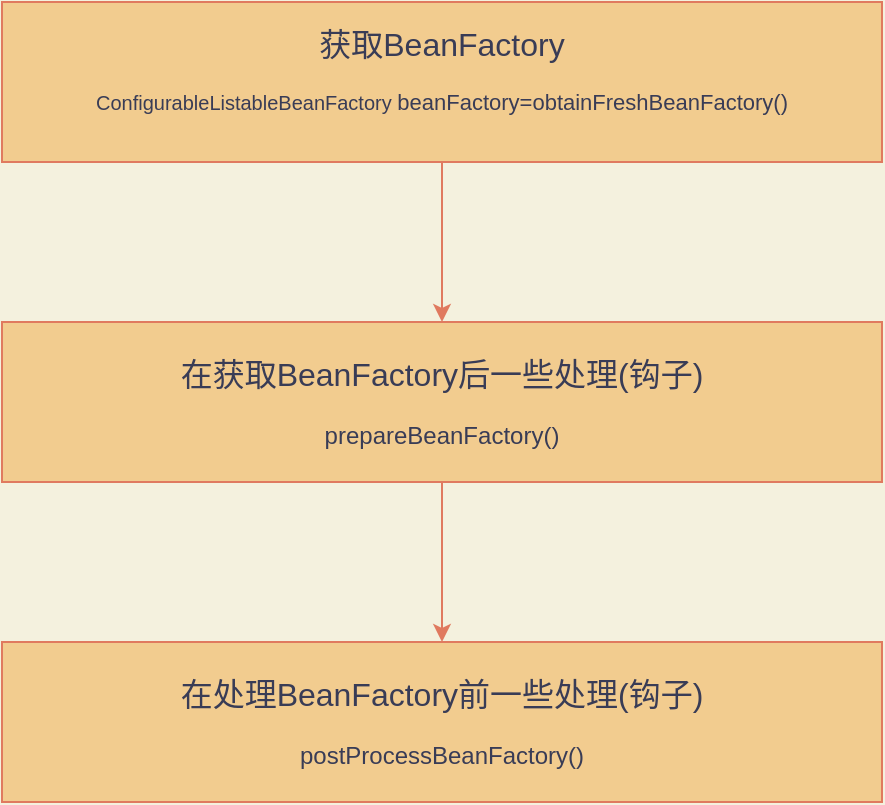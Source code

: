 <mxfile version="14.2.9" type="github">
  <diagram id="LiFO-dqfxDTqywaWIYEp" name="Page-1">
    <mxGraphModel dx="865" dy="457" grid="1" gridSize="10" guides="1" tooltips="1" connect="1" arrows="1" fold="1" page="1" pageScale="1" pageWidth="827" pageHeight="1169" background="#F4F1DE" math="0" shadow="0">
      <root>
        <mxCell id="0" />
        <mxCell id="1" parent="0" />
        <mxCell id="6VQLEimUdbVgPZYmoGiA-4" style="edgeStyle=orthogonalEdgeStyle;curved=0;rounded=1;sketch=0;orthogonalLoop=1;jettySize=auto;html=1;strokeColor=#E07A5F;fillColor=#F2CC8F;fontColor=#393C56;" edge="1" parent="1" source="6VQLEimUdbVgPZYmoGiA-1" target="6VQLEimUdbVgPZYmoGiA-3">
          <mxGeometry relative="1" as="geometry" />
        </mxCell>
        <mxCell id="6VQLEimUdbVgPZYmoGiA-1" value="&lt;font&gt;&lt;font style=&quot;font-size: 16px&quot;&gt;获取BeanFactory&lt;/font&gt;&lt;br&gt;&lt;/font&gt;&lt;p&gt;&lt;font style=&quot;line-height: 10%&quot; size=&quot;1&quot;&gt;ConfigurableListableBeanFactory &lt;/font&gt;&lt;font style=&quot;line-height: 10% ; font-size: 11px&quot;&gt;beanFactory=obtainFreshBeanFactory()&lt;/font&gt;&lt;/p&gt;" style="whiteSpace=wrap;html=1;fillColor=#F2CC8F;strokeColor=#E07A5F;fontColor=#393C56;" vertex="1" parent="1">
          <mxGeometry x="200" y="80" width="440" height="80" as="geometry" />
        </mxCell>
        <mxCell id="6VQLEimUdbVgPZYmoGiA-6" style="edgeStyle=orthogonalEdgeStyle;curved=0;rounded=1;sketch=0;orthogonalLoop=1;jettySize=auto;html=1;strokeColor=#E07A5F;fillColor=#F2CC8F;fontColor=#393C56;" edge="1" parent="1" source="6VQLEimUdbVgPZYmoGiA-3" target="6VQLEimUdbVgPZYmoGiA-5">
          <mxGeometry relative="1" as="geometry" />
        </mxCell>
        <mxCell id="6VQLEimUdbVgPZYmoGiA-3" value="&lt;font style=&quot;font-size: 16px&quot;&gt;在获取BeanFactory后一些处理(钩子)&lt;/font&gt;&lt;br&gt;&lt;br&gt;prepareBeanFactory()" style="whiteSpace=wrap;html=1;fillColor=#F2CC8F;strokeColor=#E07A5F;fontColor=#393C56;" vertex="1" parent="1">
          <mxGeometry x="200" y="240" width="440" height="80" as="geometry" />
        </mxCell>
        <mxCell id="6VQLEimUdbVgPZYmoGiA-5" value="&lt;font style=&quot;font-size: 16px&quot;&gt;在处理BeanFactory前一些处理(钩子)&lt;/font&gt;&lt;br&gt;&lt;br&gt;postProcessBeanFactory()" style="whiteSpace=wrap;html=1;fillColor=#F2CC8F;strokeColor=#E07A5F;fontColor=#393C56;" vertex="1" parent="1">
          <mxGeometry x="200" y="400" width="440" height="80" as="geometry" />
        </mxCell>
      </root>
    </mxGraphModel>
  </diagram>
</mxfile>
